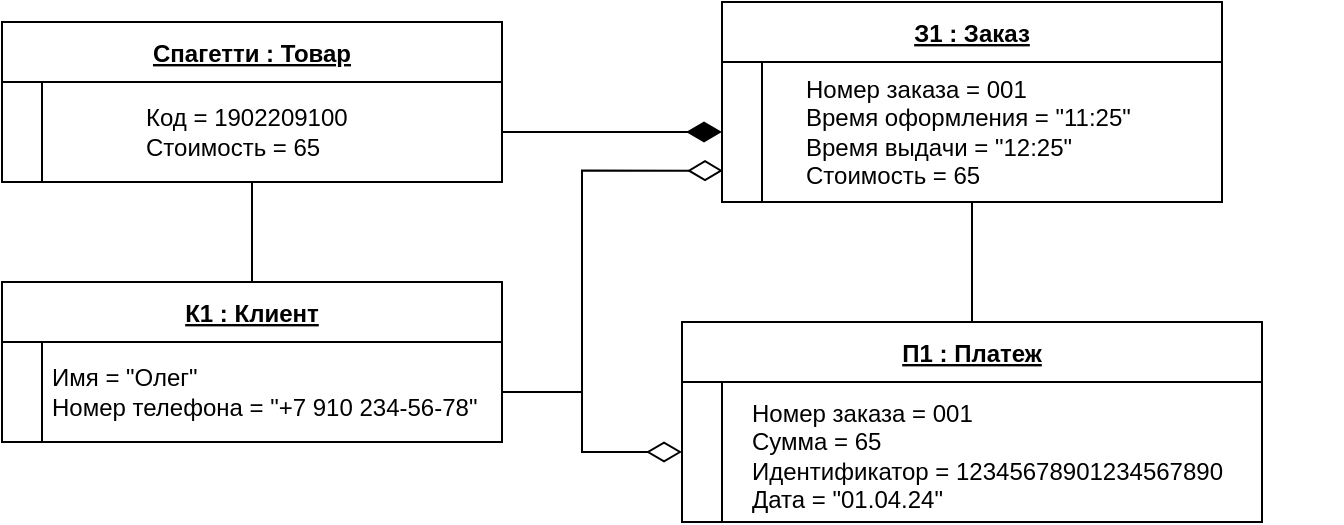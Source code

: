<mxfile version="24.4.14" type="github">
  <diagram id="R2lEEEUBdFMjLlhIrx00" name="Page-1">
    <mxGraphModel dx="1061" dy="539" grid="1" gridSize="10" guides="1" tooltips="1" connect="1" arrows="1" fold="1" page="1" pageScale="1" pageWidth="850" pageHeight="1100" background="#ffffff" math="0" shadow="0" extFonts="Permanent Marker^https://fonts.googleapis.com/css?family=Permanent+Marker">
      <root>
        <mxCell id="0" />
        <mxCell id="1" parent="0" />
        <mxCell id="NPN9Zi6-Gm8Cj7-BHe_N-7" value="" style="group" parent="1" vertex="1" connectable="0">
          <mxGeometry x="120" y="250" width="250" height="80" as="geometry" />
        </mxCell>
        <mxCell id="NPN9Zi6-Gm8Cj7-BHe_N-2" value="К1 : Клиент" style="shape=table;startSize=30;container=1;collapsible=1;childLayout=tableLayout;fixedRows=1;rowLines=0;fontStyle=5;align=center;resizeLast=1;" parent="NPN9Zi6-Gm8Cj7-BHe_N-7" vertex="1">
          <mxGeometry width="250" height="80" as="geometry" />
        </mxCell>
        <mxCell id="NPN9Zi6-Gm8Cj7-BHe_N-3" value="" style="shape=partialRectangle;collapsible=0;dropTarget=0;pointerEvents=0;fillColor=none;points=[[0,0.5],[1,0.5]];portConstraint=eastwest;top=0;left=0;right=0;bottom=0;" parent="NPN9Zi6-Gm8Cj7-BHe_N-2" vertex="1">
          <mxGeometry y="30" width="250" height="50" as="geometry" />
        </mxCell>
        <mxCell id="NPN9Zi6-Gm8Cj7-BHe_N-4" value="" style="shape=partialRectangle;overflow=hidden;connectable=0;fillColor=none;top=0;left=0;bottom=0;right=0;" parent="NPN9Zi6-Gm8Cj7-BHe_N-3" vertex="1">
          <mxGeometry width="20" height="50" as="geometry">
            <mxRectangle width="20" height="50" as="alternateBounds" />
          </mxGeometry>
        </mxCell>
        <mxCell id="NPN9Zi6-Gm8Cj7-BHe_N-5" value="" style="shape=partialRectangle;overflow=hidden;connectable=0;fillColor=none;top=0;left=0;bottom=0;right=0;align=left;spacingLeft=6;" parent="NPN9Zi6-Gm8Cj7-BHe_N-3" vertex="1">
          <mxGeometry x="20" width="230" height="50" as="geometry">
            <mxRectangle width="230" height="50" as="alternateBounds" />
          </mxGeometry>
        </mxCell>
        <mxCell id="NPN9Zi6-Gm8Cj7-BHe_N-6" value="Имя = &quot;Олег&quot;&lt;div&gt;Номер телефона = &quot;+7 910 234-56-78&quot;&amp;nbsp;&lt;/div&gt;" style="text;strokeColor=none;align=left;fillColor=none;html=1;verticalAlign=middle;whiteSpace=wrap;rounded=0;" parent="NPN9Zi6-Gm8Cj7-BHe_N-7" vertex="1">
          <mxGeometry x="22.5" y="40" width="227.5" height="30" as="geometry" />
        </mxCell>
        <mxCell id="NPN9Zi6-Gm8Cj7-BHe_N-8" value="" style="group" parent="1" vertex="1" connectable="0">
          <mxGeometry x="480" y="110" width="250" height="100" as="geometry" />
        </mxCell>
        <mxCell id="NPN9Zi6-Gm8Cj7-BHe_N-9" value="З1 : Заказ" style="shape=table;startSize=30;container=1;collapsible=1;childLayout=tableLayout;fixedRows=1;rowLines=0;fontStyle=5;align=center;resizeLast=1;" parent="NPN9Zi6-Gm8Cj7-BHe_N-8" vertex="1">
          <mxGeometry width="250" height="100" as="geometry" />
        </mxCell>
        <mxCell id="NPN9Zi6-Gm8Cj7-BHe_N-10" value="" style="shape=partialRectangle;collapsible=0;dropTarget=0;pointerEvents=0;fillColor=none;points=[[0,0.5],[1,0.5]];portConstraint=eastwest;top=0;left=0;right=0;bottom=0;" parent="NPN9Zi6-Gm8Cj7-BHe_N-9" vertex="1">
          <mxGeometry y="30" width="250" height="70" as="geometry" />
        </mxCell>
        <mxCell id="NPN9Zi6-Gm8Cj7-BHe_N-11" value="" style="shape=partialRectangle;overflow=hidden;connectable=0;fillColor=none;top=0;left=0;bottom=0;right=0;" parent="NPN9Zi6-Gm8Cj7-BHe_N-10" vertex="1">
          <mxGeometry width="20" height="70" as="geometry">
            <mxRectangle width="20" height="70" as="alternateBounds" />
          </mxGeometry>
        </mxCell>
        <mxCell id="NPN9Zi6-Gm8Cj7-BHe_N-12" value="" style="shape=partialRectangle;overflow=hidden;connectable=0;fillColor=none;top=0;left=0;bottom=0;right=0;align=left;spacingLeft=6;" parent="NPN9Zi6-Gm8Cj7-BHe_N-10" vertex="1">
          <mxGeometry x="20" width="230" height="70" as="geometry">
            <mxRectangle width="230" height="70" as="alternateBounds" />
          </mxGeometry>
        </mxCell>
        <mxCell id="NPN9Zi6-Gm8Cj7-BHe_N-13" value="Номер заказа = 001&lt;div&gt;Время оформления = &quot;11:25&quot;&lt;/div&gt;&lt;div&gt;Время выдачи = &quot;12:25&quot;&lt;/div&gt;&lt;div&gt;Стоимость = 65&amp;nbsp;&lt;/div&gt;" style="text;strokeColor=none;align=left;fillColor=none;html=1;verticalAlign=middle;whiteSpace=wrap;rounded=0;" parent="NPN9Zi6-Gm8Cj7-BHe_N-8" vertex="1">
          <mxGeometry x="40" y="50" width="185" height="30" as="geometry" />
        </mxCell>
        <mxCell id="NPN9Zi6-Gm8Cj7-BHe_N-14" value="" style="group" parent="1" vertex="1" connectable="0">
          <mxGeometry x="120" y="120" width="250" height="80" as="geometry" />
        </mxCell>
        <mxCell id="C-vyLk0tnHw3VtMMgP7b-23" value="Спагетти : Товар" style="shape=table;startSize=30;container=1;collapsible=1;childLayout=tableLayout;fixedRows=1;rowLines=0;fontStyle=5;align=center;resizeLast=1;" parent="NPN9Zi6-Gm8Cj7-BHe_N-14" vertex="1">
          <mxGeometry width="250" height="80" as="geometry" />
        </mxCell>
        <mxCell id="C-vyLk0tnHw3VtMMgP7b-27" value="" style="shape=partialRectangle;collapsible=0;dropTarget=0;pointerEvents=0;fillColor=none;points=[[0,0.5],[1,0.5]];portConstraint=eastwest;top=0;left=0;right=0;bottom=0;" parent="C-vyLk0tnHw3VtMMgP7b-23" vertex="1">
          <mxGeometry y="30" width="250" height="50" as="geometry" />
        </mxCell>
        <mxCell id="C-vyLk0tnHw3VtMMgP7b-28" value="" style="shape=partialRectangle;overflow=hidden;connectable=0;fillColor=none;top=0;left=0;bottom=0;right=0;" parent="C-vyLk0tnHw3VtMMgP7b-27" vertex="1">
          <mxGeometry width="20" height="50" as="geometry">
            <mxRectangle width="20" height="50" as="alternateBounds" />
          </mxGeometry>
        </mxCell>
        <mxCell id="C-vyLk0tnHw3VtMMgP7b-29" value="" style="shape=partialRectangle;overflow=hidden;connectable=0;fillColor=none;top=0;left=0;bottom=0;right=0;align=left;spacingLeft=6;" parent="C-vyLk0tnHw3VtMMgP7b-27" vertex="1">
          <mxGeometry x="20" width="230" height="50" as="geometry">
            <mxRectangle width="230" height="50" as="alternateBounds" />
          </mxGeometry>
        </mxCell>
        <mxCell id="NPN9Zi6-Gm8Cj7-BHe_N-1" value="Код = 1902209100&lt;div&gt;Стоимость = 65&lt;/div&gt;" style="text;strokeColor=none;align=left;fillColor=none;html=1;verticalAlign=middle;whiteSpace=wrap;rounded=0;" parent="NPN9Zi6-Gm8Cj7-BHe_N-14" vertex="1">
          <mxGeometry x="70" y="40" width="160" height="30" as="geometry" />
        </mxCell>
        <mxCell id="NPN9Zi6-Gm8Cj7-BHe_N-15" value="" style="group" parent="1" vertex="1" connectable="0">
          <mxGeometry x="460" y="270" width="330" height="100" as="geometry" />
        </mxCell>
        <mxCell id="NPN9Zi6-Gm8Cj7-BHe_N-16" value="П1 : Платеж" style="shape=table;startSize=30;container=1;collapsible=1;childLayout=tableLayout;fixedRows=1;rowLines=0;fontStyle=5;align=center;resizeLast=1;" parent="NPN9Zi6-Gm8Cj7-BHe_N-15" vertex="1">
          <mxGeometry width="290" height="100" as="geometry" />
        </mxCell>
        <mxCell id="NPN9Zi6-Gm8Cj7-BHe_N-17" value="" style="shape=partialRectangle;collapsible=0;dropTarget=0;pointerEvents=0;fillColor=none;points=[[0,0.5],[1,0.5]];portConstraint=eastwest;top=0;left=0;right=0;bottom=0;" parent="NPN9Zi6-Gm8Cj7-BHe_N-16" vertex="1">
          <mxGeometry y="30" width="290" height="70" as="geometry" />
        </mxCell>
        <mxCell id="NPN9Zi6-Gm8Cj7-BHe_N-18" value="" style="shape=partialRectangle;overflow=hidden;connectable=0;fillColor=none;top=0;left=0;bottom=0;right=0;" parent="NPN9Zi6-Gm8Cj7-BHe_N-17" vertex="1">
          <mxGeometry width="20" height="70" as="geometry">
            <mxRectangle width="20" height="70" as="alternateBounds" />
          </mxGeometry>
        </mxCell>
        <mxCell id="NPN9Zi6-Gm8Cj7-BHe_N-19" value="" style="shape=partialRectangle;overflow=hidden;connectable=0;fillColor=none;top=0;left=0;bottom=0;right=0;align=left;spacingLeft=6;" parent="NPN9Zi6-Gm8Cj7-BHe_N-17" vertex="1">
          <mxGeometry x="20" width="270" height="70" as="geometry">
            <mxRectangle width="270" height="70" as="alternateBounds" />
          </mxGeometry>
        </mxCell>
        <mxCell id="NPN9Zi6-Gm8Cj7-BHe_N-20" value="&lt;div&gt;Номер заказа = 001&lt;/div&gt;Сумма = 65&lt;div&gt;Идентификатор = 12345678901234567890&amp;nbsp;&lt;/div&gt;&lt;div&gt;Дата = &quot;01.04.24&quot;&lt;/div&gt;" style="text;strokeColor=none;align=left;fillColor=none;html=1;verticalAlign=middle;whiteSpace=wrap;rounded=0;" parent="NPN9Zi6-Gm8Cj7-BHe_N-15" vertex="1">
          <mxGeometry x="32.5" y="50" width="257.5" height="33.33" as="geometry" />
        </mxCell>
        <mxCell id="NPN9Zi6-Gm8Cj7-BHe_N-21" value="" style="edgeStyle=orthogonalEdgeStyle;rounded=0;orthogonalLoop=1;jettySize=auto;html=1;startArrow=none;startFill=0;endArrow=diamondThin;endFill=1;endSize=15;" parent="1" source="C-vyLk0tnHw3VtMMgP7b-27" target="NPN9Zi6-Gm8Cj7-BHe_N-10" edge="1">
          <mxGeometry relative="1" as="geometry">
            <Array as="points">
              <mxPoint x="440" y="175" />
              <mxPoint x="440" y="175" />
            </Array>
          </mxGeometry>
        </mxCell>
        <mxCell id="NPN9Zi6-Gm8Cj7-BHe_N-22" value="" style="edgeStyle=orthogonalEdgeStyle;rounded=0;orthogonalLoop=1;jettySize=auto;html=1;entryX=0.5;entryY=0;entryDx=0;entryDy=0;endArrow=none;endFill=0;" parent="1" source="C-vyLk0tnHw3VtMMgP7b-23" target="NPN9Zi6-Gm8Cj7-BHe_N-2" edge="1">
          <mxGeometry relative="1" as="geometry" />
        </mxCell>
        <mxCell id="NPN9Zi6-Gm8Cj7-BHe_N-23" value="" style="edgeStyle=orthogonalEdgeStyle;rounded=0;orthogonalLoop=1;jettySize=auto;html=1;entryX=0.5;entryY=0;entryDx=0;entryDy=0;endArrow=none;endFill=0;" parent="1" source="NPN9Zi6-Gm8Cj7-BHe_N-9" target="NPN9Zi6-Gm8Cj7-BHe_N-16" edge="1">
          <mxGeometry relative="1" as="geometry" />
        </mxCell>
        <mxCell id="NPN9Zi6-Gm8Cj7-BHe_N-24" value="" style="edgeStyle=orthogonalEdgeStyle;rounded=0;orthogonalLoop=1;jettySize=auto;html=1;entryX=0;entryY=0.5;entryDx=0;entryDy=0;endArrow=diamondThin;endFill=0;endSize=15;" parent="1" source="NPN9Zi6-Gm8Cj7-BHe_N-6" target="NPN9Zi6-Gm8Cj7-BHe_N-17" edge="1">
          <mxGeometry relative="1" as="geometry" />
        </mxCell>
        <mxCell id="eoJXFgsuWRK_HJ5zGd6P-2" value="" style="edgeStyle=orthogonalEdgeStyle;rounded=0;orthogonalLoop=1;jettySize=auto;html=1;entryX=0.002;entryY=0.776;entryDx=0;entryDy=0;entryPerimeter=0;endArrow=diamondThin;endFill=0;endSize=15;" parent="1" target="NPN9Zi6-Gm8Cj7-BHe_N-10" edge="1">
          <mxGeometry relative="1" as="geometry">
            <Array as="points">
              <mxPoint x="410" y="250" />
              <mxPoint x="410" y="194" />
            </Array>
            <mxPoint x="410" y="310" as="sourcePoint" />
          </mxGeometry>
        </mxCell>
      </root>
    </mxGraphModel>
  </diagram>
</mxfile>
